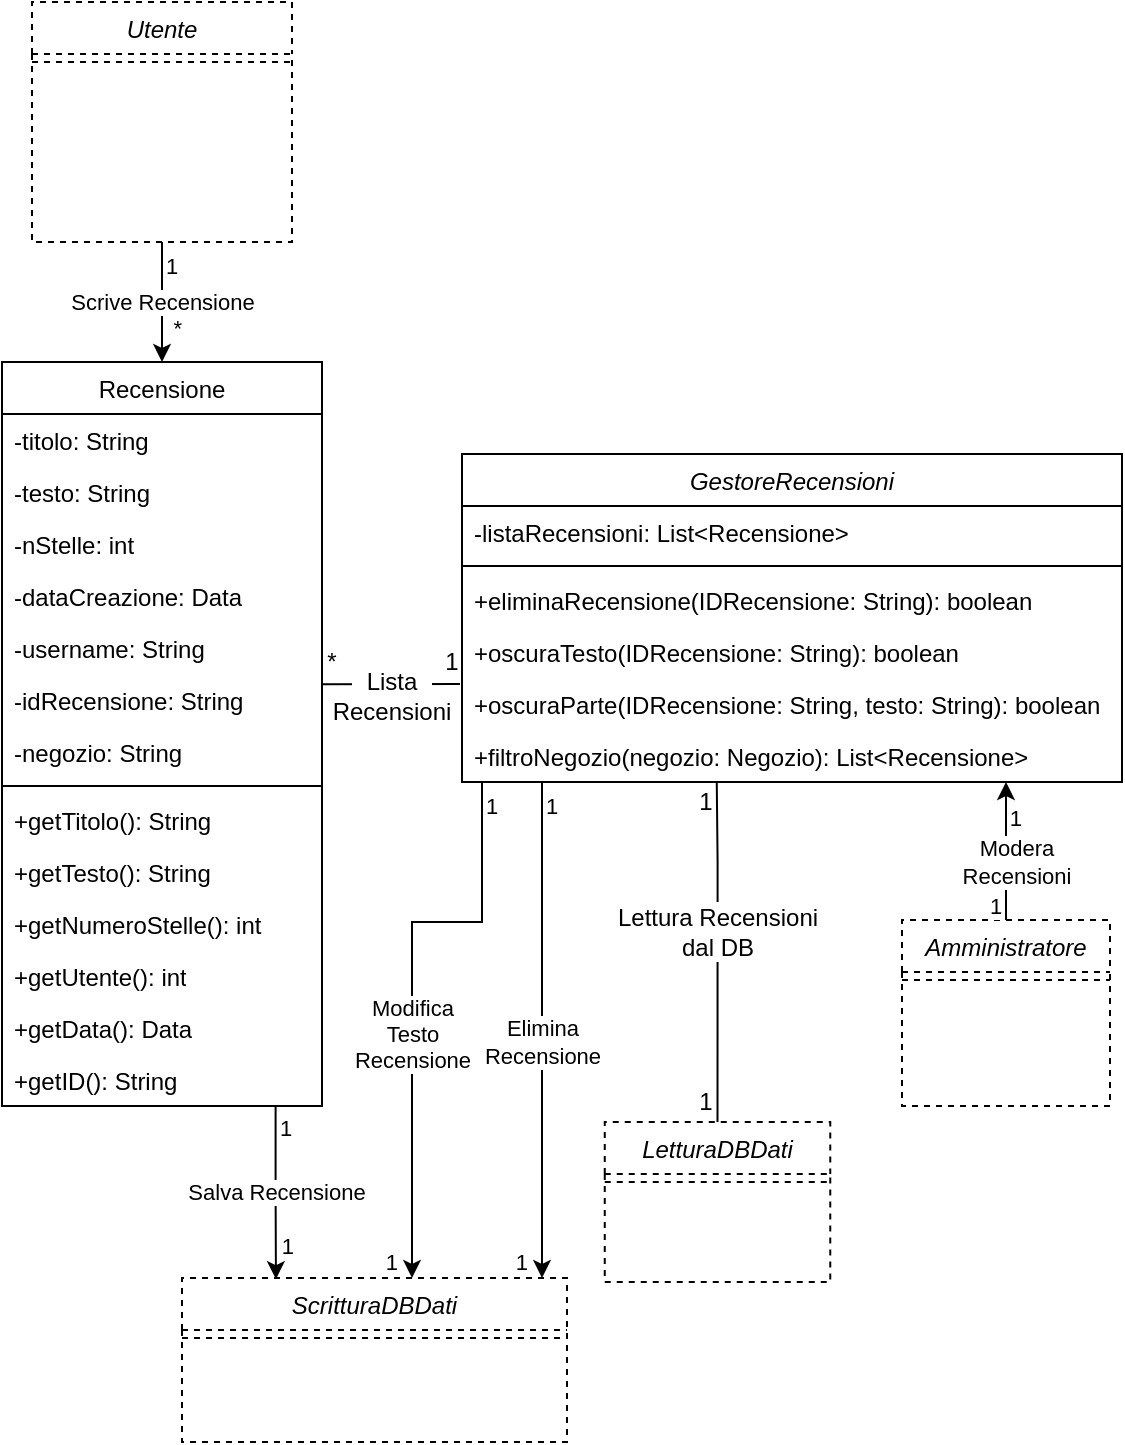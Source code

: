 <mxfile version="14.6.13" type="device"><diagram id="FYkIi_KlUg-Vx38tww59" name="Pagina-1"><mxGraphModel dx="1086" dy="1633" grid="1" gridSize="10" guides="1" tooltips="1" connect="1" arrows="1" fold="1" page="1" pageScale="1" pageWidth="1169" pageHeight="827" math="0" shadow="0"><root><mxCell id="0"/><mxCell id="1" parent="0"/><mxCell id="IT6hAwfxPftDwJqjJo3U-26" value="Amministratore" style="swimlane;fontStyle=2;align=center;verticalAlign=top;childLayout=stackLayout;horizontal=1;startSize=26;horizontalStack=0;resizeParent=1;resizeLast=0;collapsible=1;marginBottom=0;rounded=0;shadow=0;strokeWidth=1;dashed=1;" parent="1" vertex="1"><mxGeometry x="990" y="29" width="104" height="93" as="geometry"><mxRectangle x="960" y="120" width="160" height="26" as="alternateBounds"/></mxGeometry></mxCell><mxCell id="IT6hAwfxPftDwJqjJo3U-30" value="" style="line;html=1;strokeWidth=1;align=left;verticalAlign=middle;spacingTop=-1;spacingLeft=3;spacingRight=3;rotatable=0;labelPosition=right;points=[];portConstraint=eastwest;dashed=1;" parent="IT6hAwfxPftDwJqjJo3U-26" vertex="1"><mxGeometry y="26" width="104" height="8" as="geometry"/></mxCell><mxCell id="IT6hAwfxPftDwJqjJo3U-33" value="Recensione" style="swimlane;fontStyle=0;align=center;verticalAlign=top;childLayout=stackLayout;horizontal=1;startSize=26;horizontalStack=0;resizeParent=1;resizeLast=0;collapsible=1;marginBottom=0;rounded=0;shadow=0;strokeWidth=1;" parent="1" vertex="1"><mxGeometry x="540" y="-250" width="160" height="372" as="geometry"><mxRectangle x="340" y="380" width="170" height="26" as="alternateBounds"/></mxGeometry></mxCell><mxCell id="IT6hAwfxPftDwJqjJo3U-34" value="-titolo: String" style="text;align=left;verticalAlign=top;spacingLeft=4;spacingRight=4;overflow=hidden;rotatable=0;points=[[0,0.5],[1,0.5]];portConstraint=eastwest;" parent="IT6hAwfxPftDwJqjJo3U-33" vertex="1"><mxGeometry y="26" width="160" height="26" as="geometry"/></mxCell><mxCell id="IT6hAwfxPftDwJqjJo3U-35" value="-testo: String" style="text;strokeColor=none;fillColor=none;align=left;verticalAlign=top;spacingLeft=4;spacingRight=4;overflow=hidden;rotatable=0;points=[[0,0.5],[1,0.5]];portConstraint=eastwest;whiteSpace=wrap;html=1;" parent="IT6hAwfxPftDwJqjJo3U-33" vertex="1"><mxGeometry y="52" width="160" height="26" as="geometry"/></mxCell><mxCell id="IT6hAwfxPftDwJqjJo3U-36" value="-nStelle: int" style="text;strokeColor=none;fillColor=none;align=left;verticalAlign=top;spacingLeft=4;spacingRight=4;overflow=hidden;rotatable=0;points=[[0,0.5],[1,0.5]];portConstraint=eastwest;whiteSpace=wrap;html=1;" parent="IT6hAwfxPftDwJqjJo3U-33" vertex="1"><mxGeometry y="78" width="160" height="26" as="geometry"/></mxCell><mxCell id="IT6hAwfxPftDwJqjJo3U-37" value="-dataCreazione: Data" style="text;strokeColor=none;fillColor=none;align=left;verticalAlign=top;spacingLeft=4;spacingRight=4;overflow=hidden;rotatable=0;points=[[0,0.5],[1,0.5]];portConstraint=eastwest;whiteSpace=wrap;html=1;" parent="IT6hAwfxPftDwJqjJo3U-33" vertex="1"><mxGeometry y="104" width="160" height="26" as="geometry"/></mxCell><mxCell id="IT6hAwfxPftDwJqjJo3U-38" value="-username: String" style="text;strokeColor=none;fillColor=none;align=left;verticalAlign=top;spacingLeft=4;spacingRight=4;overflow=hidden;rotatable=0;points=[[0,0.5],[1,0.5]];portConstraint=eastwest;whiteSpace=wrap;html=1;" parent="IT6hAwfxPftDwJqjJo3U-33" vertex="1"><mxGeometry y="130" width="160" height="26" as="geometry"/></mxCell><mxCell id="IT6hAwfxPftDwJqjJo3U-39" value="-idRecensione: String" style="text;strokeColor=none;fillColor=none;align=left;verticalAlign=top;spacingLeft=4;spacingRight=4;overflow=hidden;rotatable=0;points=[[0,0.5],[1,0.5]];portConstraint=eastwest;whiteSpace=wrap;html=1;" parent="IT6hAwfxPftDwJqjJo3U-33" vertex="1"><mxGeometry y="156" width="160" height="26" as="geometry"/></mxCell><mxCell id="IT6hAwfxPftDwJqjJo3U-40" value="-negozio: String" style="text;strokeColor=none;fillColor=none;align=left;verticalAlign=top;spacingLeft=4;spacingRight=4;overflow=hidden;rotatable=0;points=[[0,0.5],[1,0.5]];portConstraint=eastwest;whiteSpace=wrap;html=1;" parent="IT6hAwfxPftDwJqjJo3U-33" vertex="1"><mxGeometry y="182" width="160" height="26" as="geometry"/></mxCell><mxCell id="IT6hAwfxPftDwJqjJo3U-41" value="" style="line;html=1;strokeWidth=1;align=left;verticalAlign=middle;spacingTop=-1;spacingLeft=3;spacingRight=3;rotatable=0;labelPosition=right;points=[];portConstraint=eastwest;" parent="IT6hAwfxPftDwJqjJo3U-33" vertex="1"><mxGeometry y="208" width="160" height="8" as="geometry"/></mxCell><mxCell id="IT6hAwfxPftDwJqjJo3U-42" value="+getTitolo(): String" style="text;strokeColor=none;fillColor=none;align=left;verticalAlign=top;spacingLeft=4;spacingRight=4;overflow=hidden;rotatable=0;points=[[0,0.5],[1,0.5]];portConstraint=eastwest;whiteSpace=wrap;html=1;" parent="IT6hAwfxPftDwJqjJo3U-33" vertex="1"><mxGeometry y="216" width="160" height="26" as="geometry"/></mxCell><mxCell id="IT6hAwfxPftDwJqjJo3U-43" value="+getTesto(): String" style="text;strokeColor=none;fillColor=none;align=left;verticalAlign=top;spacingLeft=4;spacingRight=4;overflow=hidden;rotatable=0;points=[[0,0.5],[1,0.5]];portConstraint=eastwest;whiteSpace=wrap;html=1;" parent="IT6hAwfxPftDwJqjJo3U-33" vertex="1"><mxGeometry y="242" width="160" height="26" as="geometry"/></mxCell><mxCell id="IT6hAwfxPftDwJqjJo3U-44" value="+getNumeroStelle(): int" style="text;strokeColor=none;fillColor=none;align=left;verticalAlign=top;spacingLeft=4;spacingRight=4;overflow=hidden;rotatable=0;points=[[0,0.5],[1,0.5]];portConstraint=eastwest;whiteSpace=wrap;html=1;" parent="IT6hAwfxPftDwJqjJo3U-33" vertex="1"><mxGeometry y="268" width="160" height="26" as="geometry"/></mxCell><mxCell id="IT6hAwfxPftDwJqjJo3U-45" value="+getUtente(): int" style="text;strokeColor=none;fillColor=none;align=left;verticalAlign=top;spacingLeft=4;spacingRight=4;overflow=hidden;rotatable=0;points=[[0,0.5],[1,0.5]];portConstraint=eastwest;whiteSpace=wrap;html=1;" parent="IT6hAwfxPftDwJqjJo3U-33" vertex="1"><mxGeometry y="294" width="160" height="26" as="geometry"/></mxCell><mxCell id="IT6hAwfxPftDwJqjJo3U-46" value="+getData(): Data" style="text;strokeColor=none;fillColor=none;align=left;verticalAlign=top;spacingLeft=4;spacingRight=4;overflow=hidden;rotatable=0;points=[[0,0.5],[1,0.5]];portConstraint=eastwest;whiteSpace=wrap;html=1;" parent="IT6hAwfxPftDwJqjJo3U-33" vertex="1"><mxGeometry y="320" width="160" height="26" as="geometry"/></mxCell><mxCell id="IT6hAwfxPftDwJqjJo3U-47" value="+getID(): String" style="text;strokeColor=none;fillColor=none;align=left;verticalAlign=top;spacingLeft=4;spacingRight=4;overflow=hidden;rotatable=0;points=[[0,0.5],[1,0.5]];portConstraint=eastwest;whiteSpace=wrap;html=1;" parent="IT6hAwfxPftDwJqjJo3U-33" vertex="1"><mxGeometry y="346" width="160" height="26" as="geometry"/></mxCell><mxCell id="IT6hAwfxPftDwJqjJo3U-48" value="ScritturaDBDati" style="swimlane;fontStyle=2;align=center;verticalAlign=top;childLayout=stackLayout;horizontal=1;startSize=26;horizontalStack=0;resizeParent=1;resizeLast=0;collapsible=1;marginBottom=0;rounded=0;shadow=0;strokeWidth=1;dashed=1;" parent="1" vertex="1"><mxGeometry x="630" y="208" width="192.5" height="82" as="geometry"><mxRectangle x="960" y="120" width="160" height="26" as="alternateBounds"/></mxGeometry></mxCell><mxCell id="IT6hAwfxPftDwJqjJo3U-49" value="" style="line;html=1;strokeWidth=1;align=left;verticalAlign=middle;spacingTop=-1;spacingLeft=3;spacingRight=3;rotatable=0;labelPosition=right;points=[];portConstraint=eastwest;dashed=1;" parent="IT6hAwfxPftDwJqjJo3U-48" vertex="1"><mxGeometry y="26" width="192.5" height="8" as="geometry"/></mxCell><mxCell id="IT6hAwfxPftDwJqjJo3U-55" value="*" style="edgeLabel;resizable=0;html=1;align=right;verticalAlign=bottom;" parent="1" connectable="0" vertex="1"><mxGeometry x="630.0" y="-259.667" as="geometry"/></mxCell><mxCell id="IT6hAwfxPftDwJqjJo3U-56" value="" style="endArrow=classic;html=1;entryX=0.244;entryY=0.007;entryDx=0;entryDy=0;entryPerimeter=0;exitX=0.855;exitY=1.011;exitDx=0;exitDy=0;exitPerimeter=0;edgeStyle=orthogonalEdgeStyle;rounded=0;" parent="1" source="IT6hAwfxPftDwJqjJo3U-47" target="IT6hAwfxPftDwJqjJo3U-48" edge="1"><mxGeometry relative="1" as="geometry"><mxPoint x="610.19" y="385.0" as="sourcePoint"/><mxPoint x="610" y="334.49" as="targetPoint"/></mxGeometry></mxCell><mxCell id="IT6hAwfxPftDwJqjJo3U-57" value="Salva Recensione" style="edgeLabel;resizable=0;html=1;align=center;verticalAlign=middle;" parent="IT6hAwfxPftDwJqjJo3U-56" connectable="0" vertex="1"><mxGeometry relative="1" as="geometry"/></mxCell><mxCell id="IT6hAwfxPftDwJqjJo3U-58" value="1" style="edgeLabel;resizable=0;html=1;align=left;verticalAlign=bottom;" parent="IT6hAwfxPftDwJqjJo3U-56" connectable="0" vertex="1"><mxGeometry x="-1" relative="1" as="geometry"><mxPoint y="19" as="offset"/></mxGeometry></mxCell><mxCell id="IT6hAwfxPftDwJqjJo3U-59" value="1" style="edgeLabel;resizable=0;html=1;align=right;verticalAlign=bottom;" parent="IT6hAwfxPftDwJqjJo3U-56" connectable="0" vertex="1"><mxGeometry x="1" relative="1" as="geometry"><mxPoint x="10" y="-8" as="offset"/></mxGeometry></mxCell><mxCell id="IT6hAwfxPftDwJqjJo3U-60" value="GestoreRecensioni" style="swimlane;fontStyle=2;align=center;verticalAlign=top;childLayout=stackLayout;horizontal=1;startSize=26;horizontalStack=0;resizeParent=1;resizeLast=0;collapsible=1;marginBottom=0;rounded=0;shadow=0;strokeWidth=1;" parent="1" vertex="1"><mxGeometry x="770" y="-204" width="330" height="164" as="geometry"><mxRectangle x="860" y="-150" width="160" height="26" as="alternateBounds"/></mxGeometry></mxCell><mxCell id="IT6hAwfxPftDwJqjJo3U-61" value="-listaRecensioni: List&lt;Recensione&gt;" style="text;align=left;verticalAlign=top;spacingLeft=4;spacingRight=4;overflow=hidden;rotatable=0;points=[[0,0.5],[1,0.5]];portConstraint=eastwest;" parent="IT6hAwfxPftDwJqjJo3U-60" vertex="1"><mxGeometry y="26" width="330" height="26" as="geometry"/></mxCell><mxCell id="IT6hAwfxPftDwJqjJo3U-62" value="" style="line;html=1;strokeWidth=1;align=left;verticalAlign=middle;spacingTop=-1;spacingLeft=3;spacingRight=3;rotatable=0;labelPosition=right;points=[];portConstraint=eastwest;" parent="IT6hAwfxPftDwJqjJo3U-60" vertex="1"><mxGeometry y="52" width="330" height="8" as="geometry"/></mxCell><mxCell id="IT6hAwfxPftDwJqjJo3U-63" value="+eliminaRecensione(IDRecensione: String): boolean" style="text;align=left;verticalAlign=top;spacingLeft=4;spacingRight=4;overflow=hidden;rotatable=0;points=[[0,0.5],[1,0.5]];portConstraint=eastwest;" parent="IT6hAwfxPftDwJqjJo3U-60" vertex="1"><mxGeometry y="60" width="330" height="26" as="geometry"/></mxCell><mxCell id="IT6hAwfxPftDwJqjJo3U-64" value="+oscuraTesto(IDRecensione: String): boolean" style="text;align=left;verticalAlign=top;spacingLeft=4;spacingRight=4;overflow=hidden;rotatable=0;points=[[0,0.5],[1,0.5]];portConstraint=eastwest;" parent="IT6hAwfxPftDwJqjJo3U-60" vertex="1"><mxGeometry y="86" width="330" height="26" as="geometry"/></mxCell><mxCell id="IT6hAwfxPftDwJqjJo3U-65" value="+oscuraParte(IDRecensione: String, testo: String): boolean" style="text;align=left;verticalAlign=top;spacingLeft=4;spacingRight=4;overflow=hidden;rotatable=0;points=[[0,0.5],[1,0.5]];portConstraint=eastwest;" parent="IT6hAwfxPftDwJqjJo3U-60" vertex="1"><mxGeometry y="112" width="330" height="26" as="geometry"/></mxCell><mxCell id="0nOGG8zO_RUsz_nLicR0-1" value="+filtroNegozio(negozio: Negozio): List&lt;Recensione&gt;" style="text;align=left;verticalAlign=top;spacingLeft=4;spacingRight=4;overflow=hidden;rotatable=0;points=[[0,0.5],[1,0.5]];portConstraint=eastwest;" vertex="1" parent="IT6hAwfxPftDwJqjJo3U-60"><mxGeometry y="138" width="330" height="26" as="geometry"/></mxCell><mxCell id="IT6hAwfxPftDwJqjJo3U-66" value="" style="endArrow=none;html=1;exitX=1.003;exitY=0.196;exitDx=0;exitDy=0;exitPerimeter=0;" parent="1" source="IT6hAwfxPftDwJqjJo3U-39" edge="1"><mxGeometry width="50" height="50" relative="1" as="geometry"><mxPoint x="750" y="620" as="sourcePoint"/><mxPoint x="769" y="-89" as="targetPoint"/></mxGeometry></mxCell><mxCell id="IT6hAwfxPftDwJqjJo3U-67" value="*" style="text;html=1;strokeColor=none;fillColor=none;align=center;verticalAlign=middle;whiteSpace=wrap;rounded=0;" parent="1" vertex="1"><mxGeometry x="700" y="-110" width="10" height="20" as="geometry"/></mxCell><mxCell id="IT6hAwfxPftDwJqjJo3U-68" value="1" style="text;html=1;strokeColor=none;fillColor=none;align=center;verticalAlign=middle;whiteSpace=wrap;rounded=0;" parent="1" vertex="1"><mxGeometry x="760" y="-110" width="10" height="20" as="geometry"/></mxCell><mxCell id="IT6hAwfxPftDwJqjJo3U-69" value="Lista&lt;br&gt;Recensioni" style="text;html=1;strokeColor=none;align=center;verticalAlign=middle;whiteSpace=wrap;rounded=0;fillColor=#ffffff;" parent="1" vertex="1"><mxGeometry x="715" y="-93" width="40" height="20" as="geometry"/></mxCell><mxCell id="IT6hAwfxPftDwJqjJo3U-70" value="" style="endArrow=classic;html=1;exitX=0.5;exitY=0;exitDx=0;exitDy=0;" parent="1" source="IT6hAwfxPftDwJqjJo3U-26" edge="1"><mxGeometry relative="1" as="geometry"><mxPoint x="1174.89" y="-152.688" as="sourcePoint"/><mxPoint x="1042" y="-40" as="targetPoint"/></mxGeometry></mxCell><mxCell id="IT6hAwfxPftDwJqjJo3U-71" value="Modera&lt;br&gt;Recensioni" style="edgeLabel;resizable=0;html=1;align=center;verticalAlign=middle;" parent="IT6hAwfxPftDwJqjJo3U-70" connectable="0" vertex="1"><mxGeometry relative="1" as="geometry"><mxPoint x="5" y="5" as="offset"/></mxGeometry></mxCell><mxCell id="IT6hAwfxPftDwJqjJo3U-72" value="1" style="edgeLabel;resizable=0;html=1;align=left;verticalAlign=bottom;" parent="IT6hAwfxPftDwJqjJo3U-70" connectable="0" vertex="1"><mxGeometry x="-1" relative="1" as="geometry"><mxPoint x="-10" y="1" as="offset"/></mxGeometry></mxCell><mxCell id="IT6hAwfxPftDwJqjJo3U-73" value="1" style="edgeLabel;resizable=0;html=1;align=right;verticalAlign=bottom;" parent="IT6hAwfxPftDwJqjJo3U-70" connectable="0" vertex="1"><mxGeometry x="1" relative="1" as="geometry"><mxPoint x="8" y="26" as="offset"/></mxGeometry></mxCell><mxCell id="IT6hAwfxPftDwJqjJo3U-74" value="1" style="text;html=1;strokeColor=none;fillColor=none;align=center;verticalAlign=middle;whiteSpace=wrap;rounded=0;" parent="1" vertex="1"><mxGeometry x="887.38" y="-40" width="10" height="20" as="geometry"/></mxCell><mxCell id="IT6hAwfxPftDwJqjJo3U-78" value="" style="endArrow=classic;html=1;edgeStyle=orthogonalEdgeStyle;rounded=0;" parent="1" edge="1"><mxGeometry relative="1" as="geometry"><mxPoint x="780" y="-40" as="sourcePoint"/><mxPoint x="745" y="208.0" as="targetPoint"/><Array as="points"><mxPoint x="780" y="-32"/><mxPoint x="780" y="30"/><mxPoint x="745" y="30"/></Array></mxGeometry></mxCell><mxCell id="IT6hAwfxPftDwJqjJo3U-79" value="Modifica&lt;br&gt;Testo&lt;br&gt;Recensione" style="edgeLabel;resizable=0;html=1;align=center;verticalAlign=middle;" parent="IT6hAwfxPftDwJqjJo3U-78" connectable="0" vertex="1"><mxGeometry relative="1" as="geometry"><mxPoint y="19" as="offset"/></mxGeometry></mxCell><mxCell id="IT6hAwfxPftDwJqjJo3U-80" value="1" style="edgeLabel;resizable=0;html=1;align=left;verticalAlign=bottom;" parent="IT6hAwfxPftDwJqjJo3U-78" connectable="0" vertex="1"><mxGeometry x="-1" relative="1" as="geometry"><mxPoint y="20" as="offset"/></mxGeometry></mxCell><mxCell id="IT6hAwfxPftDwJqjJo3U-81" value="1" style="edgeLabel;resizable=0;html=1;align=right;verticalAlign=bottom;" parent="IT6hAwfxPftDwJqjJo3U-78" connectable="0" vertex="1"><mxGeometry x="1" relative="1" as="geometry"><mxPoint x="-7" as="offset"/></mxGeometry></mxCell><mxCell id="IT6hAwfxPftDwJqjJo3U-82" value="" style="endArrow=classic;html=1;edgeStyle=orthogonalEdgeStyle;rounded=0;" parent="1" edge="1"><mxGeometry relative="1" as="geometry"><mxPoint x="810" y="-40" as="sourcePoint"/><mxPoint x="810" y="208.0" as="targetPoint"/><Array as="points"><mxPoint x="810" y="-32"/><mxPoint x="810" y="-32"/></Array></mxGeometry></mxCell><mxCell id="IT6hAwfxPftDwJqjJo3U-83" value="Elimina&lt;br&gt;Recensione" style="edgeLabel;resizable=0;html=1;align=center;verticalAlign=middle;" parent="IT6hAwfxPftDwJqjJo3U-82" connectable="0" vertex="1"><mxGeometry relative="1" as="geometry"><mxPoint y="6" as="offset"/></mxGeometry></mxCell><mxCell id="IT6hAwfxPftDwJqjJo3U-84" value="1" style="edgeLabel;resizable=0;html=1;align=left;verticalAlign=bottom;" parent="IT6hAwfxPftDwJqjJo3U-82" connectable="0" vertex="1"><mxGeometry x="-1" relative="1" as="geometry"><mxPoint y="20" as="offset"/></mxGeometry></mxCell><mxCell id="IT6hAwfxPftDwJqjJo3U-85" value="1" style="edgeLabel;resizable=0;html=1;align=right;verticalAlign=bottom;" parent="IT6hAwfxPftDwJqjJo3U-82" connectable="0" vertex="1"><mxGeometry x="1" relative="1" as="geometry"><mxPoint x="-7" as="offset"/></mxGeometry></mxCell><mxCell id="IT6hAwfxPftDwJqjJo3U-86" value="LetturaDBDati" style="swimlane;fontStyle=2;align=center;verticalAlign=top;childLayout=stackLayout;horizontal=1;startSize=26;horizontalStack=0;resizeParent=1;resizeLast=0;collapsible=1;marginBottom=0;rounded=0;shadow=0;strokeWidth=1;dashed=1;" parent="1" vertex="1"><mxGeometry x="841.38" y="130" width="112.75" height="80" as="geometry"><mxRectangle x="-140" y="400" width="160" height="26" as="alternateBounds"/></mxGeometry></mxCell><mxCell id="IT6hAwfxPftDwJqjJo3U-87" value="" style="line;html=1;strokeWidth=1;align=left;verticalAlign=middle;spacingTop=-1;spacingLeft=3;spacingRight=3;rotatable=0;labelPosition=right;points=[];portConstraint=eastwest;dashed=1;" parent="IT6hAwfxPftDwJqjJo3U-86" vertex="1"><mxGeometry y="26" width="112.75" height="8" as="geometry"/></mxCell><mxCell id="IT6hAwfxPftDwJqjJo3U-93" value="Utente" style="swimlane;fontStyle=2;align=center;verticalAlign=top;childLayout=stackLayout;horizontal=1;startSize=26;horizontalStack=0;resizeParent=1;resizeLast=0;collapsible=1;marginBottom=0;rounded=0;shadow=0;strokeWidth=1;dashed=1;" parent="1" vertex="1"><mxGeometry x="555" y="-430" width="130" height="120" as="geometry"><mxRectangle x="585" y="-480" width="160" height="26" as="alternateBounds"/></mxGeometry></mxCell><mxCell id="IT6hAwfxPftDwJqjJo3U-94" value="" style="line;html=1;strokeWidth=1;align=left;verticalAlign=middle;spacingTop=-1;spacingLeft=3;spacingRight=3;rotatable=0;labelPosition=right;points=[];portConstraint=eastwest;dashed=1;" parent="IT6hAwfxPftDwJqjJo3U-93" vertex="1"><mxGeometry y="26" width="130" height="8" as="geometry"/></mxCell><mxCell id="IT6hAwfxPftDwJqjJo3U-100" value="" style="endArrow=classic;html=1;edgeStyle=orthogonalEdgeStyle;rounded=0;exitX=0.5;exitY=1;exitDx=0;exitDy=0;" parent="1" source="IT6hAwfxPftDwJqjJo3U-93" target="IT6hAwfxPftDwJqjJo3U-33" edge="1"><mxGeometry relative="1" as="geometry"><mxPoint x="321" y="-610" as="sourcePoint"/><mxPoint x="610" y="-330" as="targetPoint"/><Array as="points"><mxPoint x="620" y="-290"/><mxPoint x="620" y="-290"/></Array></mxGeometry></mxCell><mxCell id="IT6hAwfxPftDwJqjJo3U-101" value="Scrive Recensione" style="edgeLabel;resizable=0;html=1;align=center;verticalAlign=middle;" parent="IT6hAwfxPftDwJqjJo3U-100" connectable="0" vertex="1"><mxGeometry relative="1" as="geometry"/></mxCell><mxCell id="IT6hAwfxPftDwJqjJo3U-102" value="1" style="edgeLabel;resizable=0;html=1;align=left;verticalAlign=bottom;" parent="IT6hAwfxPftDwJqjJo3U-100" connectable="0" vertex="1"><mxGeometry x="-1" relative="1" as="geometry"><mxPoint y="20" as="offset"/></mxGeometry></mxCell><mxCell id="IT6hAwfxPftDwJqjJo3U-103" value="*" style="edgeLabel;resizable=0;html=1;align=right;verticalAlign=bottom;" parent="IT6hAwfxPftDwJqjJo3U-100" connectable="0" vertex="1"><mxGeometry x="1" relative="1" as="geometry"><mxPoint x="10" y="-9" as="offset"/></mxGeometry></mxCell><mxCell id="IT6hAwfxPftDwJqjJo3U-104" value="" style="endArrow=none;html=1;exitX=0.5;exitY=0;exitDx=0;exitDy=0;edgeStyle=orthogonalEdgeStyle;rounded=0;" parent="1" source="IT6hAwfxPftDwJqjJo3U-86" edge="1"><mxGeometry width="50" height="50" relative="1" as="geometry"><mxPoint x="867.38" y="30" as="sourcePoint"/><mxPoint x="897.38" y="-40" as="targetPoint"/><Array as="points"><mxPoint x="897.38"/><mxPoint x="897.38"/></Array></mxGeometry></mxCell><mxCell id="IT6hAwfxPftDwJqjJo3U-75" value="Lettura Recensioni dal DB" style="text;html=1;strokeColor=none;align=center;verticalAlign=middle;whiteSpace=wrap;rounded=0;fillColor=#ffffff;" parent="1" vertex="1"><mxGeometry x="840" y="20" width="115.5" height="30" as="geometry"/></mxCell><mxCell id="IT6hAwfxPftDwJqjJo3U-106" value="1" style="text;html=1;strokeColor=none;fillColor=none;align=center;verticalAlign=middle;whiteSpace=wrap;rounded=0;" parent="1" vertex="1"><mxGeometry x="887.38" y="110" width="10" height="20" as="geometry"/></mxCell></root></mxGraphModel></diagram></mxfile>